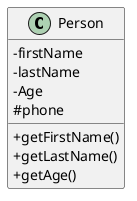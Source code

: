 @startuml
'https://plantuml.com/sequence-diagram

skinparam classAttributeIconSize 0
' class name
class Person {
' attribute, state
    - firstName
    - lastName
    - Age
    # phone

' method, ability, behavior
    + getFirstName()
    + getLastName()
    + getAge()
}

@enduml